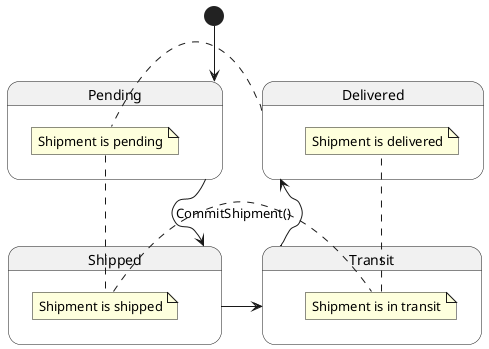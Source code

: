 @startuml
[*] --> Pending
Pending -down-> Shipped : CommitShipment()
Shipped -right-> Transit
Transit -up-> Delivered
' Delivered -left-> [*]

state Pending {
  note right: Shipment is pending
}

state Shipped {
  note right: Shipment is shipped
}

state Transit {
  note right: Shipment is in transit
}

state Delivered {
  note right: Shipment is delivered
}
@enduml